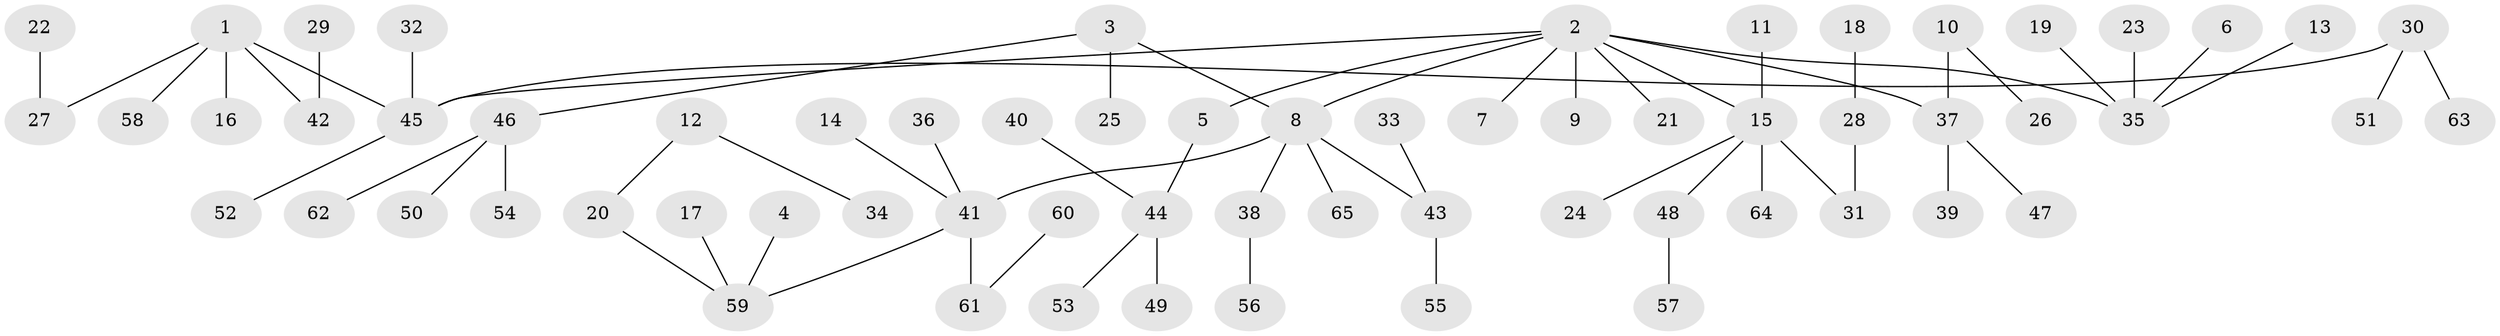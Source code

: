 // original degree distribution, {7: 0.015503875968992248, 4: 0.06201550387596899, 6: 0.015503875968992248, 5: 0.031007751937984496, 3: 0.10852713178294573, 2: 0.2868217054263566, 1: 0.4806201550387597}
// Generated by graph-tools (version 1.1) at 2025/26/03/09/25 03:26:31]
// undirected, 65 vertices, 64 edges
graph export_dot {
graph [start="1"]
  node [color=gray90,style=filled];
  1;
  2;
  3;
  4;
  5;
  6;
  7;
  8;
  9;
  10;
  11;
  12;
  13;
  14;
  15;
  16;
  17;
  18;
  19;
  20;
  21;
  22;
  23;
  24;
  25;
  26;
  27;
  28;
  29;
  30;
  31;
  32;
  33;
  34;
  35;
  36;
  37;
  38;
  39;
  40;
  41;
  42;
  43;
  44;
  45;
  46;
  47;
  48;
  49;
  50;
  51;
  52;
  53;
  54;
  55;
  56;
  57;
  58;
  59;
  60;
  61;
  62;
  63;
  64;
  65;
  1 -- 16 [weight=1.0];
  1 -- 27 [weight=1.0];
  1 -- 42 [weight=1.0];
  1 -- 45 [weight=1.0];
  1 -- 58 [weight=1.0];
  2 -- 5 [weight=1.0];
  2 -- 7 [weight=1.0];
  2 -- 8 [weight=1.0];
  2 -- 9 [weight=1.0];
  2 -- 15 [weight=1.0];
  2 -- 21 [weight=1.0];
  2 -- 35 [weight=1.0];
  2 -- 37 [weight=1.0];
  2 -- 45 [weight=1.0];
  3 -- 8 [weight=1.0];
  3 -- 25 [weight=1.0];
  3 -- 46 [weight=1.0];
  4 -- 59 [weight=1.0];
  5 -- 44 [weight=1.0];
  6 -- 35 [weight=1.0];
  8 -- 38 [weight=1.0];
  8 -- 41 [weight=1.0];
  8 -- 43 [weight=1.0];
  8 -- 65 [weight=1.0];
  10 -- 26 [weight=1.0];
  10 -- 37 [weight=1.0];
  11 -- 15 [weight=1.0];
  12 -- 20 [weight=1.0];
  12 -- 34 [weight=1.0];
  13 -- 35 [weight=1.0];
  14 -- 41 [weight=1.0];
  15 -- 24 [weight=1.0];
  15 -- 31 [weight=1.0];
  15 -- 48 [weight=1.0];
  15 -- 64 [weight=1.0];
  17 -- 59 [weight=1.0];
  18 -- 28 [weight=1.0];
  19 -- 35 [weight=1.0];
  20 -- 59 [weight=1.0];
  22 -- 27 [weight=1.0];
  23 -- 35 [weight=1.0];
  28 -- 31 [weight=1.0];
  29 -- 42 [weight=1.0];
  30 -- 45 [weight=1.0];
  30 -- 51 [weight=1.0];
  30 -- 63 [weight=1.0];
  32 -- 45 [weight=1.0];
  33 -- 43 [weight=1.0];
  36 -- 41 [weight=1.0];
  37 -- 39 [weight=1.0];
  37 -- 47 [weight=1.0];
  38 -- 56 [weight=1.0];
  40 -- 44 [weight=1.0];
  41 -- 59 [weight=1.0];
  41 -- 61 [weight=1.0];
  43 -- 55 [weight=1.0];
  44 -- 49 [weight=1.0];
  44 -- 53 [weight=1.0];
  45 -- 52 [weight=1.0];
  46 -- 50 [weight=1.0];
  46 -- 54 [weight=1.0];
  46 -- 62 [weight=1.0];
  48 -- 57 [weight=1.0];
  60 -- 61 [weight=1.0];
}
